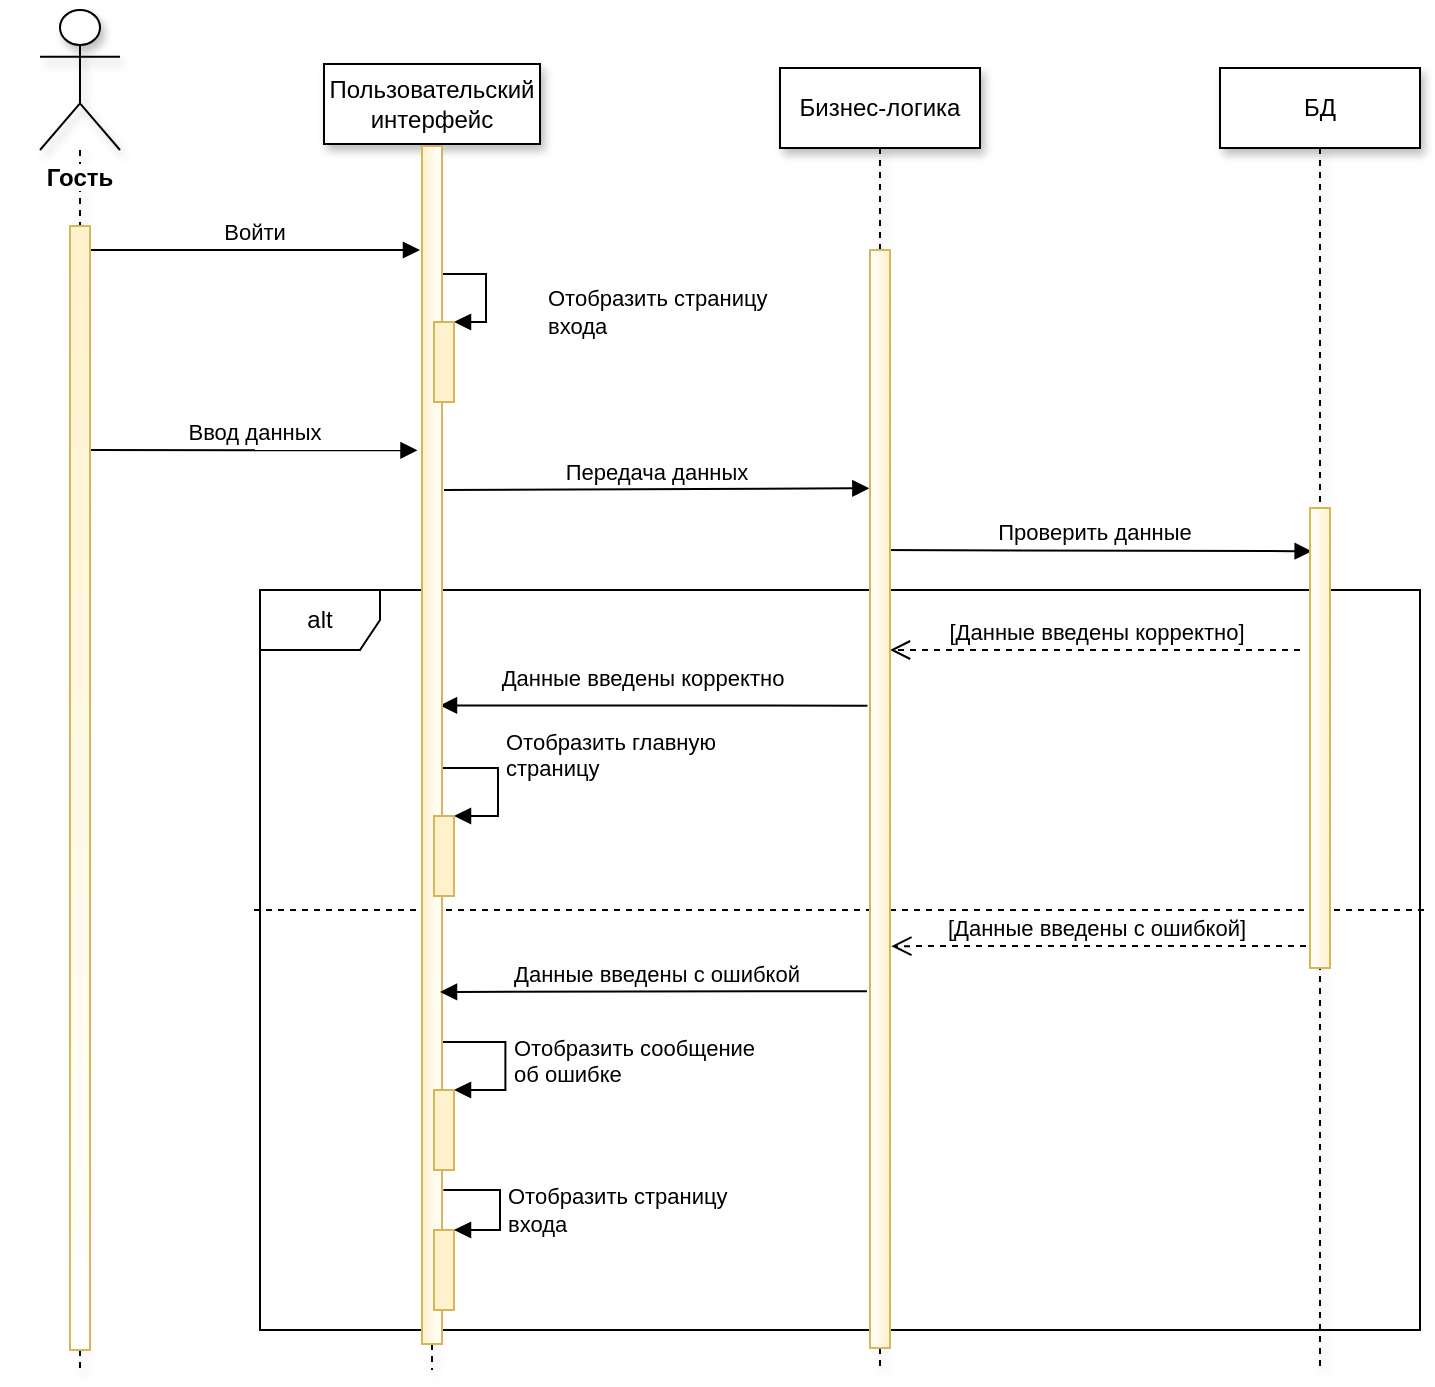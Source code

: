 <mxfile version="13.0.1" type="device" pages="5"><diagram id="_ZwWA5XagrTeWp6Ei79X" name="Вход"><mxGraphModel dx="1407" dy="576" grid="0" gridSize="10" guides="1" tooltips="1" connect="1" arrows="1" fold="1" page="1" pageScale="1" pageWidth="827" pageHeight="1169" math="0" shadow="0"><root><mxCell id="IuotfKcyZcpJ0frNKGDK-0"/><mxCell id="IuotfKcyZcpJ0frNKGDK-1" parent="IuotfKcyZcpJ0frNKGDK-0"/><mxCell id="d_MTp5jdNpc6v7dl_m8j-9" value="" style="endArrow=none;dashed=1;html=1;" parent="IuotfKcyZcpJ0frNKGDK-1" edge="1"><mxGeometry width="50" height="50" relative="1" as="geometry"><mxPoint x="157" y="470" as="sourcePoint"/><mxPoint x="744" y="470" as="targetPoint"/></mxGeometry></mxCell><mxCell id="d_MTp5jdNpc6v7dl_m8j-8" value="alt" style="shape=umlFrame;whiteSpace=wrap;html=1;shadow=0;strokeColor=#000000;gradientColor=#ffffff;" parent="IuotfKcyZcpJ0frNKGDK-1" vertex="1"><mxGeometry x="160" y="310" width="580" height="370" as="geometry"/></mxCell><mxCell id="d_MTp5jdNpc6v7dl_m8j-0" value="&lt;span style=&quot;text-align: center&quot;&gt;Отобразить сообщение&lt;br&gt;об ошибке&lt;br&gt;&lt;br&gt;&lt;/span&gt;" style="edgeStyle=orthogonalEdgeStyle;html=1;align=left;spacingLeft=2;endArrow=block;rounded=0;entryX=1;entryY=0;exitX=0.131;exitY=0.734;exitDx=0;exitDy=0;exitPerimeter=0;" parent="IuotfKcyZcpJ0frNKGDK-1" target="d_MTp5jdNpc6v7dl_m8j-1" edge="1"><mxGeometry x="0.242" relative="1" as="geometry"><mxPoint x="246.0" y="537.684" as="sourcePoint"/><Array as="points"><mxPoint x="245.69" y="536"/><mxPoint x="282.69" y="536"/><mxPoint x="282.69" y="560"/></Array><mxPoint as="offset"/></mxGeometry></mxCell><mxCell id="E5nFEyQQFKE8D62XT-o_-8" value="[Данные введены с ошибкой]" style="html=1;verticalAlign=bottom;endArrow=open;dashed=1;endSize=8;entryX=1.067;entryY=0.634;entryDx=0;entryDy=0;entryPerimeter=0;" parent="IuotfKcyZcpJ0frNKGDK-1" target="aBTDWVc4DqVUfesRGRDA-11" edge="1"><mxGeometry x="0.012" relative="1" as="geometry"><mxPoint x="683" y="488" as="sourcePoint"/><mxPoint x="480" y="490" as="targetPoint"/><mxPoint as="offset"/></mxGeometry></mxCell><mxCell id="aBTDWVc4DqVUfesRGRDA-0" value="Проверить данные" style="html=1;verticalAlign=bottom;endArrow=block;entryX=0.083;entryY=0.094;entryDx=0;entryDy=0;entryPerimeter=0;" parent="IuotfKcyZcpJ0frNKGDK-1" target="aBTDWVc4DqVUfesRGRDA-14" edge="1"><mxGeometry width="80" relative="1" as="geometry"><mxPoint x="469" y="290" as="sourcePoint"/><mxPoint x="690" y="264" as="targetPoint"/></mxGeometry></mxCell><mxCell id="aBTDWVc4DqVUfesRGRDA-1" value="Передача данных" style="html=1;verticalAlign=bottom;endArrow=block;entryX=-0.033;entryY=0.217;entryDx=0;entryDy=0;entryPerimeter=0;" parent="IuotfKcyZcpJ0frNKGDK-1" target="aBTDWVc4DqVUfesRGRDA-11" edge="1"><mxGeometry width="80" relative="1" as="geometry"><mxPoint x="252" y="260" as="sourcePoint"/><mxPoint x="463" y="263" as="targetPoint"/></mxGeometry></mxCell><mxCell id="aBTDWVc4DqVUfesRGRDA-2" value="Ввод данных" style="html=1;verticalAlign=bottom;endArrow=block;entryX=-0.226;entryY=0.254;entryDx=0;entryDy=0;entryPerimeter=0;" parent="IuotfKcyZcpJ0frNKGDK-1" target="aBTDWVc4DqVUfesRGRDA-18" edge="1"><mxGeometry width="80" relative="1" as="geometry"><mxPoint x="75" y="240" as="sourcePoint"/><mxPoint x="190" y="260" as="targetPoint"/></mxGeometry></mxCell><mxCell id="aBTDWVc4DqVUfesRGRDA-4" value="" style="html=1;verticalAlign=bottom;endArrow=block;exitX=-0.127;exitY=0.415;exitDx=0;exitDy=0;exitPerimeter=0;entryX=0.9;entryY=0.467;entryDx=0;entryDy=0;entryPerimeter=0;" parent="IuotfKcyZcpJ0frNKGDK-1" source="aBTDWVc4DqVUfesRGRDA-11" target="aBTDWVc4DqVUfesRGRDA-18" edge="1"><mxGeometry x="0.135" y="18" width="80" relative="1" as="geometry"><mxPoint x="470" y="367" as="sourcePoint"/><mxPoint x="256" y="465" as="targetPoint"/><Array as="points"/><mxPoint as="offset"/></mxGeometry></mxCell><mxCell id="d_MTp5jdNpc6v7dl_m8j-3" value="Данные введены корректно" style="edgeLabel;html=1;align=center;verticalAlign=middle;resizable=0;points=[];" parent="aBTDWVc4DqVUfesRGRDA-4" vertex="1" connectable="0"><mxGeometry x="0.15" y="-5" relative="1" as="geometry"><mxPoint x="10" y="-9" as="offset"/></mxGeometry></mxCell><mxCell id="aBTDWVc4DqVUfesRGRDA-5" value="[Данные введены корректно]" style="html=1;verticalAlign=bottom;endArrow=open;dashed=1;endSize=8;" parent="IuotfKcyZcpJ0frNKGDK-1" target="aBTDWVc4DqVUfesRGRDA-11" edge="1"><mxGeometry relative="1" as="geometry"><mxPoint x="680" y="340" as="sourcePoint"/><mxPoint x="479" y="278" as="targetPoint"/></mxGeometry></mxCell><mxCell id="aBTDWVc4DqVUfesRGRDA-6" value="Войти" style="html=1;verticalAlign=bottom;endArrow=block;" parent="IuotfKcyZcpJ0frNKGDK-1" edge="1"><mxGeometry width="80" relative="1" as="geometry"><mxPoint x="74" y="140" as="sourcePoint"/><mxPoint x="240" y="140" as="targetPoint"/></mxGeometry></mxCell><mxCell id="aBTDWVc4DqVUfesRGRDA-7" value="" style="shape=umlLifeline;participant=umlActor;perimeter=lifelinePerimeter;whiteSpace=wrap;html=1;container=1;collapsible=0;recursiveResize=0;verticalAlign=top;spacingTop=36;labelBackgroundColor=#ffffff;outlineConnect=0;size=70;gradientColor=#ffffff;gradientDirection=east;shadow=1;" parent="IuotfKcyZcpJ0frNKGDK-1" vertex="1"><mxGeometry x="50" y="20" width="40" height="680" as="geometry"/></mxCell><mxCell id="aBTDWVc4DqVUfesRGRDA-8" value="" style="html=1;points=[];perimeter=orthogonalPerimeter;labelBackgroundColor=#ffffff;fillColor=#fff2cc;strokeColor=#d6b656;gradientColor=#ffffff;" parent="aBTDWVc4DqVUfesRGRDA-7" vertex="1"><mxGeometry x="15" y="108" width="10" height="562" as="geometry"/></mxCell><mxCell id="aBTDWVc4DqVUfesRGRDA-9" value="Бизнес-логика" style="shape=umlLifeline;perimeter=lifelinePerimeter;whiteSpace=wrap;html=1;container=1;collapsible=0;recursiveResize=0;outlineConnect=0;shadow=1;" parent="IuotfKcyZcpJ0frNKGDK-1" vertex="1"><mxGeometry x="420" y="49" width="100" height="651" as="geometry"/></mxCell><mxCell id="aBTDWVc4DqVUfesRGRDA-11" value="" style="html=1;points=[];perimeter=orthogonalPerimeter;labelBackgroundColor=#ffffff;fillColor=#fff2cc;strokeColor=#d6b656;gradientColor=#ffffff;gradientDirection=west;" parent="aBTDWVc4DqVUfesRGRDA-9" vertex="1"><mxGeometry x="45" y="91" width="10" height="549" as="geometry"/></mxCell><mxCell id="aBTDWVc4DqVUfesRGRDA-13" value="БД" style="shape=umlLifeline;perimeter=lifelinePerimeter;whiteSpace=wrap;html=1;container=1;collapsible=0;recursiveResize=0;outlineConnect=0;shadow=1;" parent="IuotfKcyZcpJ0frNKGDK-1" vertex="1"><mxGeometry x="640" y="49" width="100" height="651" as="geometry"/></mxCell><mxCell id="aBTDWVc4DqVUfesRGRDA-14" value="" style="html=1;points=[];perimeter=orthogonalPerimeter;labelBackgroundColor=#ffffff;fillColor=#fff2cc;strokeColor=#d6b656;gradientColor=#ffffff;gradientDirection=west;" parent="aBTDWVc4DqVUfesRGRDA-13" vertex="1"><mxGeometry x="45" y="220" width="10" height="230" as="geometry"/></mxCell><mxCell id="aBTDWVc4DqVUfesRGRDA-15" value="Гость" style="text;align=center;fontStyle=1;verticalAlign=middle;spacingLeft=3;spacingRight=3;strokeColor=none;rotatable=0;points=[[0,0.5],[1,0.5]];portConstraint=eastwest;labelBackgroundColor=#ffffff;" parent="IuotfKcyZcpJ0frNKGDK-1" vertex="1"><mxGeometry x="30" y="90" width="80" height="26" as="geometry"/></mxCell><mxCell id="aBTDWVc4DqVUfesRGRDA-16" value="Пользовательский интерфейс" style="shape=umlLifeline;perimeter=lifelinePerimeter;whiteSpace=wrap;html=1;container=1;collapsible=0;recursiveResize=0;outlineConnect=0;strokeColor=#000000;shadow=1;" parent="IuotfKcyZcpJ0frNKGDK-1" vertex="1"><mxGeometry x="192" y="47" width="108" height="653" as="geometry"/></mxCell><mxCell id="E5nFEyQQFKE8D62XT-o_-9" value="&lt;span style=&quot;text-align: center&quot;&gt;Отобразить главную&lt;br&gt;страницу&lt;br&gt;&lt;br&gt;&lt;/span&gt;" style="edgeStyle=orthogonalEdgeStyle;html=1;align=left;spacingLeft=2;endArrow=block;rounded=0;entryX=1;entryY=0;exitX=0.131;exitY=0.734;exitDx=0;exitDy=0;exitPerimeter=0;" parent="aBTDWVc4DqVUfesRGRDA-16" source="aBTDWVc4DqVUfesRGRDA-18" target="E5nFEyQQFKE8D62XT-o_-10" edge="1"><mxGeometry x="0.564" relative="1" as="geometry"><mxPoint x="62" y="352" as="sourcePoint"/><Array as="points"><mxPoint x="50" y="352"/><mxPoint x="87" y="352"/><mxPoint x="87" y="376"/></Array><mxPoint as="offset"/></mxGeometry></mxCell><mxCell id="E5nFEyQQFKE8D62XT-o_-7" value="&lt;span style=&quot;text-align: center&quot;&gt;Отобразить страницу&lt;br&gt;входа&lt;/span&gt;" style="edgeStyle=orthogonalEdgeStyle;html=1;align=left;spacingLeft=2;endArrow=block;rounded=0;entryX=1;entryY=0;" parent="aBTDWVc4DqVUfesRGRDA-16" target="E5nFEyQQFKE8D62XT-o_-6" edge="1"><mxGeometry x="0.385" y="21" relative="1" as="geometry"><mxPoint x="56" y="105" as="sourcePoint"/><Array as="points"><mxPoint x="81" y="105"/></Array><mxPoint x="6" y="-1" as="offset"/></mxGeometry></mxCell><mxCell id="aBTDWVc4DqVUfesRGRDA-18" value="" style="html=1;points=[];perimeter=orthogonalPerimeter;labelBackgroundColor=#ffffff;fillColor=#fff2cc;strokeColor=#d6b656;gradientColor=#ffffff;gradientDirection=east;" parent="aBTDWVc4DqVUfesRGRDA-16" vertex="1"><mxGeometry x="49" y="41" width="10" height="599" as="geometry"/></mxCell><mxCell id="E5nFEyQQFKE8D62XT-o_-6" value="" style="html=1;points=[];perimeter=orthogonalPerimeter;shadow=0;strokeColor=#d6b656;fillColor=#fff2cc;" parent="aBTDWVc4DqVUfesRGRDA-16" vertex="1"><mxGeometry x="55" y="129" width="10" height="40" as="geometry"/></mxCell><mxCell id="E5nFEyQQFKE8D62XT-o_-10" value="" style="html=1;points=[];perimeter=orthogonalPerimeter;shadow=0;strokeColor=#d6b656;fillColor=#fff2cc;" parent="aBTDWVc4DqVUfesRGRDA-16" vertex="1"><mxGeometry x="55" y="376" width="10" height="40" as="geometry"/></mxCell><mxCell id="d_MTp5jdNpc6v7dl_m8j-1" value="" style="html=1;points=[];perimeter=orthogonalPerimeter;shadow=0;strokeColor=#d6b656;fillColor=#fff2cc;" parent="aBTDWVc4DqVUfesRGRDA-16" vertex="1"><mxGeometry x="55" y="513" width="10" height="40" as="geometry"/></mxCell><mxCell id="d_MTp5jdNpc6v7dl_m8j-5" value="" style="html=1;points=[];perimeter=orthogonalPerimeter;shadow=0;strokeColor=#d6b656;fillColor=#fff2cc;" parent="aBTDWVc4DqVUfesRGRDA-16" vertex="1"><mxGeometry x="55" y="583" width="10" height="40" as="geometry"/></mxCell><mxCell id="E5nFEyQQFKE8D62XT-o_-11" value="Данные введены с ошибкой" style="html=1;verticalAlign=bottom;endArrow=block;exitX=-0.152;exitY=0.675;exitDx=0;exitDy=0;exitPerimeter=0;" parent="IuotfKcyZcpJ0frNKGDK-1" source="aBTDWVc4DqVUfesRGRDA-11" edge="1"><mxGeometry x="-0.015" width="80" relative="1" as="geometry"><mxPoint x="470.66" y="494.4" as="sourcePoint"/><mxPoint x="250" y="511" as="targetPoint"/><Array as="points"/><mxPoint as="offset"/></mxGeometry></mxCell><mxCell id="d_MTp5jdNpc6v7dl_m8j-4" value="&lt;span style=&quot;text-align: center&quot;&gt;Отобразить страницу&lt;br&gt;входа&lt;/span&gt;" style="edgeStyle=orthogonalEdgeStyle;html=1;align=left;spacingLeft=2;endArrow=block;rounded=0;entryX=1;entryY=0;" parent="IuotfKcyZcpJ0frNKGDK-1" target="d_MTp5jdNpc6v7dl_m8j-5" edge="1"><mxGeometry x="0.074" relative="1" as="geometry"><mxPoint x="251.69" y="610" as="sourcePoint"/><Array as="points"><mxPoint x="280" y="610"/><mxPoint x="280" y="630"/></Array><mxPoint as="offset"/></mxGeometry></mxCell></root></mxGraphModel></diagram><diagram id="MAZy3J0Z1xTaHJUCyise" name="Регистрация"><mxGraphModel dx="1407" dy="576" grid="0" gridSize="10" guides="1" tooltips="1" connect="1" arrows="1" fold="1" page="1" pageScale="1" pageWidth="827" pageHeight="1169" math="0" shadow="0"><root><mxCell id="Gd4hRaZiyB1tpibsaQwB-0"/><mxCell id="Gd4hRaZiyB1tpibsaQwB-1" parent="Gd4hRaZiyB1tpibsaQwB-0"/><mxCell id="v5qLvhNEeG4AbQcaoUek-40" value="alt" style="shape=umlFrame;whiteSpace=wrap;html=1;shadow=0;strokeColor=#000000;gradientColor=#ffffff;" parent="Gd4hRaZiyB1tpibsaQwB-1" vertex="1"><mxGeometry x="150" y="310" width="590" height="440" as="geometry"/></mxCell><mxCell id="v5qLvhNEeG4AbQcaoUek-0" value="" style="endArrow=none;dashed=1;html=1;" parent="Gd4hRaZiyB1tpibsaQwB-1" edge="1"><mxGeometry width="50" height="50" relative="1" as="geometry"><mxPoint x="153" y="540" as="sourcePoint"/><mxPoint x="740" y="540" as="targetPoint"/></mxGeometry></mxCell><mxCell id="v5qLvhNEeG4AbQcaoUek-4" value="Записать данные" style="html=1;verticalAlign=bottom;endArrow=block;entryX=-0.14;entryY=0.066;entryDx=0;entryDy=0;entryPerimeter=0;" parent="Gd4hRaZiyB1tpibsaQwB-1" target="v5qLvhNEeG4AbQcaoUek-16" edge="1"><mxGeometry width="80" relative="1" as="geometry"><mxPoint x="469" y="290" as="sourcePoint"/><mxPoint x="690" y="264" as="targetPoint"/></mxGeometry></mxCell><mxCell id="v5qLvhNEeG4AbQcaoUek-5" value="Передача данных" style="html=1;verticalAlign=bottom;endArrow=block;entryX=-0.333;entryY=0.193;entryDx=0;entryDy=0;entryPerimeter=0;" parent="Gd4hRaZiyB1tpibsaQwB-1" target="v5qLvhNEeG4AbQcaoUek-14" edge="1"><mxGeometry width="80" relative="1" as="geometry"><mxPoint x="252" y="260" as="sourcePoint"/><mxPoint x="460" y="260" as="targetPoint"/></mxGeometry></mxCell><mxCell id="v5qLvhNEeG4AbQcaoUek-6" value="Ввод данных" style="html=1;verticalAlign=bottom;endArrow=block;entryX=-0.267;entryY=0.228;entryDx=0;entryDy=0;entryPerimeter=0;" parent="Gd4hRaZiyB1tpibsaQwB-1" target="v5qLvhNEeG4AbQcaoUek-21" edge="1"><mxGeometry width="80" relative="1" as="geometry"><mxPoint x="75" y="240" as="sourcePoint"/><mxPoint x="190" y="260" as="targetPoint"/></mxGeometry></mxCell><mxCell id="v5qLvhNEeG4AbQcaoUek-7" value="" style="html=1;verticalAlign=bottom;endArrow=block;" parent="Gd4hRaZiyB1tpibsaQwB-1" target="v5qLvhNEeG4AbQcaoUek-21" edge="1"><mxGeometry x="0.135" y="18" width="80" relative="1" as="geometry"><mxPoint x="464" y="360" as="sourcePoint"/><mxPoint x="256" y="465" as="targetPoint"/><Array as="points"/><mxPoint as="offset"/></mxGeometry></mxCell><mxCell id="v5qLvhNEeG4AbQcaoUek-8" value="Данные введены корректно" style="edgeLabel;html=1;align=center;verticalAlign=middle;resizable=0;points=[];" parent="v5qLvhNEeG4AbQcaoUek-7" vertex="1" connectable="0"><mxGeometry x="0.15" y="-5" relative="1" as="geometry"><mxPoint x="10" y="-5.07" as="offset"/></mxGeometry></mxCell><mxCell id="v5qLvhNEeG4AbQcaoUek-9" value="[Данные введены корректно]" style="html=1;verticalAlign=bottom;endArrow=open;dashed=1;endSize=8;" parent="Gd4hRaZiyB1tpibsaQwB-1" target="v5qLvhNEeG4AbQcaoUek-14" edge="1"><mxGeometry relative="1" as="geometry"><mxPoint x="680" y="340" as="sourcePoint"/><mxPoint x="479" y="278" as="targetPoint"/></mxGeometry></mxCell><mxCell id="v5qLvhNEeG4AbQcaoUek-10" value="Зарегистрироваться" style="html=1;verticalAlign=bottom;endArrow=block;" parent="Gd4hRaZiyB1tpibsaQwB-1" edge="1"><mxGeometry width="80" relative="1" as="geometry"><mxPoint x="74" y="140" as="sourcePoint"/><mxPoint x="240" y="140" as="targetPoint"/></mxGeometry></mxCell><mxCell id="v5qLvhNEeG4AbQcaoUek-11" value="" style="shape=umlLifeline;participant=umlActor;perimeter=lifelinePerimeter;whiteSpace=wrap;html=1;container=1;collapsible=0;recursiveResize=0;verticalAlign=top;spacingTop=36;labelBackgroundColor=#ffffff;outlineConnect=0;size=70;gradientColor=#ffffff;gradientDirection=east;shadow=1;" parent="Gd4hRaZiyB1tpibsaQwB-1" vertex="1"><mxGeometry x="50" y="20" width="40" height="760" as="geometry"/></mxCell><mxCell id="v5qLvhNEeG4AbQcaoUek-12" value="" style="html=1;points=[];perimeter=orthogonalPerimeter;labelBackgroundColor=#ffffff;fillColor=#fff2cc;strokeColor=#d6b656;gradientColor=#ffffff;gradientDirection=east;" parent="v5qLvhNEeG4AbQcaoUek-11" vertex="1"><mxGeometry x="15" y="108" width="10" height="632" as="geometry"/></mxCell><mxCell id="v5qLvhNEeG4AbQcaoUek-13" value="Бизнес-логика" style="shape=umlLifeline;perimeter=lifelinePerimeter;whiteSpace=wrap;html=1;container=1;collapsible=0;recursiveResize=0;outlineConnect=0;shadow=1;" parent="Gd4hRaZiyB1tpibsaQwB-1" vertex="1"><mxGeometry x="420" y="49" width="100" height="731" as="geometry"/></mxCell><mxCell id="v5qLvhNEeG4AbQcaoUek-14" value="" style="html=1;points=[];perimeter=orthogonalPerimeter;labelBackgroundColor=#ffffff;fillColor=#fff2cc;strokeColor=#d6b656;gradientColor=#ffffff;gradientDirection=west;" parent="v5qLvhNEeG4AbQcaoUek-13" vertex="1"><mxGeometry x="45" y="91" width="10" height="619" as="geometry"/></mxCell><mxCell id="v5qLvhNEeG4AbQcaoUek-15" value="БД" style="shape=umlLifeline;perimeter=lifelinePerimeter;whiteSpace=wrap;html=1;container=1;collapsible=0;recursiveResize=0;outlineConnect=0;shadow=1;" parent="Gd4hRaZiyB1tpibsaQwB-1" vertex="1"><mxGeometry x="640" y="49" width="100" height="733" as="geometry"/></mxCell><mxCell id="v5qLvhNEeG4AbQcaoUek-16" value="" style="html=1;points=[];perimeter=orthogonalPerimeter;labelBackgroundColor=#ffffff;fillColor=#fff2cc;strokeColor=#d6b656;gradientColor=#ffffff;gradientDirection=west;" parent="v5qLvhNEeG4AbQcaoUek-15" vertex="1"><mxGeometry x="45" y="220" width="10" height="310" as="geometry"/></mxCell><mxCell id="v5qLvhNEeG4AbQcaoUek-17" value="Гость" style="text;align=center;fontStyle=1;verticalAlign=middle;spacingLeft=3;spacingRight=3;strokeColor=none;rotatable=0;points=[[0,0.5],[1,0.5]];portConstraint=eastwest;labelBackgroundColor=#ffffff;" parent="Gd4hRaZiyB1tpibsaQwB-1" vertex="1"><mxGeometry x="30" y="90" width="80" height="26" as="geometry"/></mxCell><mxCell id="v5qLvhNEeG4AbQcaoUek-18" value="Пользовательский интерфейс" style="shape=umlLifeline;perimeter=lifelinePerimeter;whiteSpace=wrap;html=1;container=1;collapsible=0;recursiveResize=0;outlineConnect=0;strokeColor=#000000;shadow=1;" parent="Gd4hRaZiyB1tpibsaQwB-1" vertex="1"><mxGeometry x="192" y="47" width="108" height="733" as="geometry"/></mxCell><mxCell id="v5qLvhNEeG4AbQcaoUek-28" value="&lt;span style=&quot;text-align: center&quot;&gt;Отобразить сообщение&lt;br&gt;об ошибке&lt;br&gt;&lt;br&gt;&lt;/span&gt;" style="edgeStyle=orthogonalEdgeStyle;html=1;align=left;spacingLeft=2;endArrow=block;rounded=0;entryX=1;entryY=0;exitX=0.131;exitY=0.734;exitDx=0;exitDy=0;exitPerimeter=0;" parent="v5qLvhNEeG4AbQcaoUek-18" target="v5qLvhNEeG4AbQcaoUek-30" edge="1"><mxGeometry x="0.242" relative="1" as="geometry"><mxPoint x="53.77" y="562.684" as="sourcePoint"/><Array as="points"><mxPoint x="53.46" y="561"/><mxPoint x="90.46" y="561"/><mxPoint x="90.46" y="585"/></Array><mxPoint as="offset"/></mxGeometry></mxCell><mxCell id="v5qLvhNEeG4AbQcaoUek-38" value="Добавить #new к &lt;br&gt;адресу страницы" style="edgeStyle=orthogonalEdgeStyle;html=1;align=left;spacingLeft=2;endArrow=block;rounded=0;entryX=1;entryY=0;shadow=0;exitX=0.907;exitY=0.65;exitDx=0;exitDy=0;exitPerimeter=0;" parent="v5qLvhNEeG4AbQcaoUek-18" target="v5qLvhNEeG4AbQcaoUek-37" edge="1"><mxGeometry x="-0.118" y="71" relative="1" as="geometry"><mxPoint x="52.07" y="413.82" as="sourcePoint"/><Array as="points"><mxPoint x="84" y="413.97"/><mxPoint x="84" y="433.97"/></Array><mxPoint x="-71" y="-71" as="offset"/></mxGeometry></mxCell><mxCell id="v5qLvhNEeG4AbQcaoUek-19" value="&lt;span style=&quot;text-align: center&quot;&gt;Отобразить главную&lt;br&gt;страницу&lt;br&gt;&lt;br&gt;&lt;/span&gt;" style="edgeStyle=orthogonalEdgeStyle;html=1;align=left;spacingLeft=2;endArrow=block;rounded=0;entryX=1;entryY=0;exitX=0.131;exitY=0.734;exitDx=0;exitDy=0;exitPerimeter=0;" parent="v5qLvhNEeG4AbQcaoUek-18" target="v5qLvhNEeG4AbQcaoUek-23" edge="1"><mxGeometry x="0.549" y="-100" relative="1" as="geometry"><mxPoint x="49.01" y="454.296" as="sourcePoint"/><Array as="points"><mxPoint x="49" y="333"/><mxPoint x="86" y="333"/><mxPoint x="86" y="357"/></Array><mxPoint x="100" y="100" as="offset"/></mxGeometry></mxCell><mxCell id="v5qLvhNEeG4AbQcaoUek-20" value="&lt;span style=&quot;text-align: center&quot;&gt;Отобразить страницу&lt;br&gt;регистрации&lt;br&gt;&lt;/span&gt;" style="edgeStyle=orthogonalEdgeStyle;html=1;align=left;spacingLeft=2;endArrow=block;rounded=0;entryX=1;entryY=0;" parent="v5qLvhNEeG4AbQcaoUek-18" target="v5qLvhNEeG4AbQcaoUek-22" edge="1"><mxGeometry x="0.385" y="21" relative="1" as="geometry"><mxPoint x="56" y="105" as="sourcePoint"/><Array as="points"><mxPoint x="81" y="105"/></Array><mxPoint x="6" y="-1" as="offset"/></mxGeometry></mxCell><mxCell id="v5qLvhNEeG4AbQcaoUek-21" value="" style="html=1;points=[];perimeter=orthogonalPerimeter;labelBackgroundColor=#ffffff;fillColor=#fff2cc;strokeColor=#d6b656;gradientColor=#ffffff;gradientDirection=east;" parent="v5qLvhNEeG4AbQcaoUek-18" vertex="1"><mxGeometry x="49" y="41" width="10" height="669" as="geometry"/></mxCell><mxCell id="v5qLvhNEeG4AbQcaoUek-22" value="" style="html=1;points=[];perimeter=orthogonalPerimeter;shadow=0;strokeColor=#d6b656;fillColor=#fff2cc;" parent="v5qLvhNEeG4AbQcaoUek-18" vertex="1"><mxGeometry x="55" y="129" width="10" height="40" as="geometry"/></mxCell><mxCell id="v5qLvhNEeG4AbQcaoUek-23" value="" style="html=1;points=[];perimeter=orthogonalPerimeter;shadow=0;strokeColor=#d6b656;fillColor=#fff2cc;" parent="v5qLvhNEeG4AbQcaoUek-18" vertex="1"><mxGeometry x="53.7" y="356.97" width="10" height="40" as="geometry"/></mxCell><mxCell id="v5qLvhNEeG4AbQcaoUek-37" value="" style="html=1;points=[];perimeter=orthogonalPerimeter;shadow=0;strokeColor=#d6b656;fillColor=#fff2cc;" parent="v5qLvhNEeG4AbQcaoUek-18" vertex="1"><mxGeometry x="53.7" y="433.97" width="10" height="40" as="geometry"/></mxCell><mxCell id="v5qLvhNEeG4AbQcaoUek-29" value="[Данные введены с ошибкой]" style="html=1;verticalAlign=bottom;endArrow=open;dashed=1;endSize=8;entryX=1.067;entryY=0.634;entryDx=0;entryDy=0;entryPerimeter=0;" parent="v5qLvhNEeG4AbQcaoUek-18" edge="1"><mxGeometry x="0.012" relative="1" as="geometry"><mxPoint x="490.77" y="513" as="sourcePoint"/><mxPoint x="283.44" y="513.066" as="targetPoint"/><mxPoint as="offset"/></mxGeometry></mxCell><mxCell id="v5qLvhNEeG4AbQcaoUek-30" value="" style="html=1;points=[];perimeter=orthogonalPerimeter;shadow=0;strokeColor=#d6b656;fillColor=#fff2cc;" parent="v5qLvhNEeG4AbQcaoUek-18" vertex="1"><mxGeometry x="54.77" y="585" width="10" height="40" as="geometry"/></mxCell><mxCell id="v5qLvhNEeG4AbQcaoUek-31" value="" style="html=1;points=[];perimeter=orthogonalPerimeter;shadow=0;strokeColor=#d6b656;fillColor=#fff2cc;" parent="v5qLvhNEeG4AbQcaoUek-18" vertex="1"><mxGeometry x="54.77" y="655" width="10" height="40" as="geometry"/></mxCell><mxCell id="v5qLvhNEeG4AbQcaoUek-32" value="Данные введены с ошибкой" style="html=1;verticalAlign=bottom;endArrow=block;exitX=-0.152;exitY=0.675;exitDx=0;exitDy=0;exitPerimeter=0;" parent="v5qLvhNEeG4AbQcaoUek-18" edge="1"><mxGeometry x="-0.015" width="80" relative="1" as="geometry"><mxPoint x="271.25" y="535.575" as="sourcePoint"/><mxPoint x="57.77" y="536" as="targetPoint"/><Array as="points"/><mxPoint as="offset"/></mxGeometry></mxCell><mxCell id="v5qLvhNEeG4AbQcaoUek-33" value="&lt;span style=&quot;text-align: center&quot;&gt;Отобразить страницу&lt;br&gt;регистрации&lt;br&gt;&lt;/span&gt;" style="edgeStyle=orthogonalEdgeStyle;html=1;align=left;spacingLeft=2;endArrow=block;rounded=0;entryX=1;entryY=0;" parent="v5qLvhNEeG4AbQcaoUek-18" target="v5qLvhNEeG4AbQcaoUek-31" edge="1"><mxGeometry x="0.074" relative="1" as="geometry"><mxPoint x="59.46" y="635" as="sourcePoint"/><Array as="points"><mxPoint x="87.77" y="635"/><mxPoint x="87.77" y="655"/></Array><mxPoint as="offset"/></mxGeometry></mxCell></root></mxGraphModel></diagram><diagram id="T7wcSEko0YW2Cy8Y3WoB" name="Поиск по параметрам"><mxGraphModel dx="1407" dy="576" grid="0" gridSize="10" guides="1" tooltips="1" connect="1" arrows="1" fold="1" page="1" pageScale="1" pageWidth="827" pageHeight="1169" math="0" shadow="0"><root><mxCell id="QdZQpXLsyXM6Z5T9v-kR-0"/><mxCell id="QdZQpXLsyXM6Z5T9v-kR-1" parent="QdZQpXLsyXM6Z5T9v-kR-0"/><mxCell id="qCjgMexRlGnYG15Exlm0-0" value="Отобрать по указанным параметрам" style="html=1;verticalAlign=bottom;endArrow=block;" parent="QdZQpXLsyXM6Z5T9v-kR-1" edge="1"><mxGeometry width="80" relative="1" as="geometry"><mxPoint x="470" y="270" as="sourcePoint"/><mxPoint x="685" y="270" as="targetPoint"/></mxGeometry></mxCell><mxCell id="qCjgMexRlGnYG15Exlm0-1" value="Передача данных" style="html=1;verticalAlign=bottom;endArrow=block;entryX=-0.06;entryY=0.386;entryDx=0;entryDy=0;entryPerimeter=0;exitX=0.9;exitY=0.479;exitDx=0;exitDy=0;exitPerimeter=0;" parent="QdZQpXLsyXM6Z5T9v-kR-1" source="qCjgMexRlGnYG15Exlm0-15" target="qCjgMexRlGnYG15Exlm0-10" edge="1"><mxGeometry width="80" relative="1" as="geometry"><mxPoint x="250" y="241" as="sourcePoint"/><mxPoint x="457.97" y="214.199" as="targetPoint"/></mxGeometry></mxCell><mxCell id="qCjgMexRlGnYG15Exlm0-2" value="Ввод данных" style="html=1;verticalAlign=bottom;endArrow=block;exitX=0.9;exitY=0.359;exitDx=0;exitDy=0;exitPerimeter=0;" parent="QdZQpXLsyXM6Z5T9v-kR-1" source="qCjgMexRlGnYG15Exlm0-8" edge="1"><mxGeometry width="80" relative="1" as="geometry"><mxPoint x="74" y="225" as="sourcePoint"/><mxPoint x="243" y="228" as="targetPoint"/></mxGeometry></mxCell><mxCell id="qCjgMexRlGnYG15Exlm0-4" value="&lt;font style=&quot;font-size: 12px&quot;&gt;Результат поиска&lt;/font&gt;" style="html=1;verticalAlign=bottom;endArrow=block;exitX=0.18;exitY=0.665;exitDx=0;exitDy=0;exitPerimeter=0;" parent="QdZQpXLsyXM6Z5T9v-kR-1" source="qCjgMexRlGnYG15Exlm0-10" target="qCjgMexRlGnYG15Exlm0-15" edge="1"><mxGeometry x="-0.017" width="80" relative="1" as="geometry"><mxPoint x="462" y="380" as="sourcePoint"/><mxPoint x="256" y="465" as="targetPoint"/><Array as="points"/><mxPoint as="offset"/></mxGeometry></mxCell><mxCell id="qCjgMexRlGnYG15Exlm0-5" value="Результат поиска" style="html=1;verticalAlign=bottom;endArrow=open;dashed=1;endSize=8;" parent="QdZQpXLsyXM6Z5T9v-kR-1" edge="1"><mxGeometry relative="1" as="geometry"><mxPoint x="683" y="300" as="sourcePoint"/><mxPoint x="475" y="299" as="targetPoint"/></mxGeometry></mxCell><mxCell id="qCjgMexRlGnYG15Exlm0-6" value="Осуществить поиск" style="html=1;verticalAlign=bottom;endArrow=block;exitX=0.938;exitY=0.058;exitDx=0;exitDy=0;exitPerimeter=0;entryX=-0.06;entryY=0.147;entryDx=0;entryDy=0;entryPerimeter=0;" parent="QdZQpXLsyXM6Z5T9v-kR-1" source="qCjgMexRlGnYG15Exlm0-8" target="qCjgMexRlGnYG15Exlm0-15" edge="1"><mxGeometry width="80" relative="1" as="geometry"><mxPoint x="80" y="160" as="sourcePoint"/><mxPoint x="190" y="160" as="targetPoint"/></mxGeometry></mxCell><mxCell id="qCjgMexRlGnYG15Exlm0-7" value="" style="shape=umlLifeline;participant=umlActor;perimeter=lifelinePerimeter;whiteSpace=wrap;html=1;container=1;collapsible=0;recursiveResize=0;verticalAlign=top;spacingTop=36;labelBackgroundColor=#ffffff;outlineConnect=0;size=70;shadow=1;" parent="QdZQpXLsyXM6Z5T9v-kR-1" vertex="1"><mxGeometry x="50" y="20" width="40" height="410" as="geometry"/></mxCell><mxCell id="qCjgMexRlGnYG15Exlm0-8" value="" style="html=1;points=[];perimeter=orthogonalPerimeter;labelBackgroundColor=#ffffff;fillColor=#fff2cc;strokeColor=#d6b656;gradientColor=#ffffff;gradientDirection=east;" parent="qCjgMexRlGnYG15Exlm0-7" vertex="1"><mxGeometry x="15" y="100" width="10" height="300" as="geometry"/></mxCell><mxCell id="qCjgMexRlGnYG15Exlm0-9" value="Бизнес-логика" style="shape=umlLifeline;perimeter=lifelinePerimeter;whiteSpace=wrap;html=1;container=1;collapsible=0;recursiveResize=0;outlineConnect=0;shadow=1;" parent="QdZQpXLsyXM6Z5T9v-kR-1" vertex="1"><mxGeometry x="420" y="49" width="100" height="385" as="geometry"/></mxCell><mxCell id="qCjgMexRlGnYG15Exlm0-10" value="" style="html=1;points=[];perimeter=orthogonalPerimeter;labelBackgroundColor=#ffffff;fillColor=#fff2cc;strokeColor=#d6b656;gradientColor=#ffffff;gradientDirection=west;" parent="qCjgMexRlGnYG15Exlm0-9" vertex="1"><mxGeometry x="45" y="91" width="10" height="279" as="geometry"/></mxCell><mxCell id="qCjgMexRlGnYG15Exlm0-11" value="БД" style="shape=umlLifeline;perimeter=lifelinePerimeter;whiteSpace=wrap;html=1;container=1;collapsible=0;recursiveResize=0;outlineConnect=0;shadow=1;" parent="QdZQpXLsyXM6Z5T9v-kR-1" vertex="1"><mxGeometry x="640" y="49" width="100" height="381" as="geometry"/></mxCell><mxCell id="qCjgMexRlGnYG15Exlm0-12" value="" style="html=1;points=[];perimeter=orthogonalPerimeter;labelBackgroundColor=#ffffff;fillColor=#fff2cc;strokeColor=#d6b656;gradientColor=#ffffff;gradientDirection=west;" parent="qCjgMexRlGnYG15Exlm0-11" vertex="1"><mxGeometry x="45" y="210" width="10" height="50" as="geometry"/></mxCell><mxCell id="qCjgMexRlGnYG15Exlm0-13" value="Пользователь" style="text;align=center;fontStyle=1;verticalAlign=middle;spacingLeft=3;spacingRight=3;strokeColor=none;rotatable=0;points=[[0,0.5],[1,0.5]];portConstraint=eastwest;labelBackgroundColor=#ffffff;" parent="QdZQpXLsyXM6Z5T9v-kR-1" vertex="1"><mxGeometry x="30" y="90" width="80" height="26" as="geometry"/></mxCell><mxCell id="qCjgMexRlGnYG15Exlm0-14" value="Пользовательский интерфейс" style="shape=umlLifeline;perimeter=lifelinePerimeter;whiteSpace=wrap;html=1;container=1;collapsible=0;recursiveResize=0;outlineConnect=0;strokeColor=#000000;shadow=1;" parent="QdZQpXLsyXM6Z5T9v-kR-1" vertex="1"><mxGeometry x="200" y="49" width="105" height="388" as="geometry"/></mxCell><mxCell id="qCjgMexRlGnYG15Exlm0-15" value="" style="html=1;points=[];perimeter=orthogonalPerimeter;labelBackgroundColor=#ffffff;fillColor=#fff2cc;strokeColor=#d6b656;gradientColor=#ffffff;gradientDirection=north;" parent="qCjgMexRlGnYG15Exlm0-14" vertex="1"><mxGeometry x="45" y="40" width="10" height="330" as="geometry"/></mxCell><mxCell id="po8p0fAdjsDs_6XAFw0M-0" value="" style="html=1;points=[];perimeter=orthogonalPerimeter;shadow=0;strokeColor=#d6b656;fillColor=#fff2cc;" parent="qCjgMexRlGnYG15Exlm0-14" vertex="1"><mxGeometry x="50.5" y="321" width="10" height="40" as="geometry"/></mxCell><mxCell id="po8p0fAdjsDs_6XAFw0M-1" value="&lt;font style=&quot;font-size: 12px&quot;&gt;Отобразить результат&lt;br&gt;поиска&lt;br&gt;&lt;/font&gt;" style="edgeStyle=orthogonalEdgeStyle;html=1;align=left;spacingLeft=2;endArrow=block;rounded=0;entryX=1;entryY=0;" parent="qCjgMexRlGnYG15Exlm0-14" source="qCjgMexRlGnYG15Exlm0-15" target="po8p0fAdjsDs_6XAFw0M-0" edge="1"><mxGeometry x="0.143" relative="1" as="geometry"><mxPoint x="57" y="296" as="sourcePoint"/><Array as="points"><mxPoint x="82" y="296"/><mxPoint x="82" y="321"/></Array><mxPoint as="offset"/></mxGeometry></mxCell><mxCell id="po8p0fAdjsDs_6XAFw0M-2" value="" style="html=1;points=[];perimeter=orthogonalPerimeter;shadow=0;strokeColor=#d6b656;fillColor=#fff2cc;" parent="qCjgMexRlGnYG15Exlm0-14" vertex="1"><mxGeometry x="50.5" y="125" width="10" height="40" as="geometry"/></mxCell><mxCell id="po8p0fAdjsDs_6XAFw0M-3" value="&lt;span style=&quot;text-align: center&quot;&gt;Отобразить форму&lt;br&gt;выбора параметров&lt;/span&gt;" style="edgeStyle=orthogonalEdgeStyle;html=1;align=left;spacingLeft=2;endArrow=block;rounded=0;entryX=1;entryY=0;" parent="qCjgMexRlGnYG15Exlm0-14" target="po8p0fAdjsDs_6XAFw0M-2" edge="1"><mxGeometry x="-0.232" y="-6" relative="1" as="geometry"><mxPoint x="55.5" y="105" as="sourcePoint"/><Array as="points"><mxPoint x="80.5" y="105"/></Array><mxPoint x="6" y="6" as="offset"/></mxGeometry></mxCell></root></mxGraphModel></diagram><diagram id="6XlbS3V6iEgkVpwgNxvO" name="Удаление"><mxGraphModel dx="1407" dy="576" grid="0" gridSize="10" guides="1" tooltips="1" connect="1" arrows="1" fold="1" page="1" pageScale="1" pageWidth="827" pageHeight="1169" math="0" shadow="0"><root><mxCell id="GuLrd1UVSg15KQNvRbCC-0"/><mxCell id="GuLrd1UVSg15KQNvRbCC-1" parent="GuLrd1UVSg15KQNvRbCC-0"/><mxCell id="1ulVQAMKSEDeeVsq0SmR-0" value="alt" style="shape=umlFrame;whiteSpace=wrap;html=1;shadow=0;strokeColor=#000000;gradientColor=#ffffff;" parent="GuLrd1UVSg15KQNvRbCC-1" vertex="1"><mxGeometry x="150" y="310" width="590" height="440" as="geometry"/></mxCell><mxCell id="gS6GB-haJ1FDtappdFjL-0" value="Предложение удалено" style="html=1;verticalAlign=bottom;endArrow=open;dashed=1;endSize=8;shadow=0;entryX=0.94;entryY=0.342;entryDx=0;entryDy=0;entryPerimeter=0;" parent="GuLrd1UVSg15KQNvRbCC-1" source="GuLrd1UVSg15KQNvRbCC-15" target="GuLrd1UVSg15KQNvRbCC-14" edge="1"><mxGeometry relative="1" as="geometry"><mxPoint x="600" y="420" as="sourcePoint"/><mxPoint x="520" y="420" as="targetPoint"/></mxGeometry></mxCell><mxCell id="gS6GB-haJ1FDtappdFjL-1" value="Предложение удалено" style="html=1;verticalAlign=bottom;endArrow=open;dashed=1;endSize=8;shadow=0;entryX=0.94;entryY=0.342;entryDx=0;entryDy=0;entryPerimeter=0;" parent="GuLrd1UVSg15KQNvRbCC-1" source="GuLrd1UVSg15KQNvRbCC-13" edge="1"><mxGeometry relative="1" as="geometry"><mxPoint x="445.1" y="430" as="sourcePoint"/><mxPoint x="250.0" y="430" as="targetPoint"/></mxGeometry></mxCell><mxCell id="GuLrd1UVSg15KQNvRbCC-3" value="" style="endArrow=none;dashed=1;html=1;" parent="GuLrd1UVSg15KQNvRbCC-1" edge="1"><mxGeometry width="50" height="50" relative="1" as="geometry"><mxPoint x="153.0" y="529.5" as="sourcePoint"/><mxPoint x="740" y="529.5" as="targetPoint"/></mxGeometry></mxCell><mxCell id="GuLrd1UVSg15KQNvRbCC-4" value="Проверить создателя предложения" style="html=1;verticalAlign=bottom;endArrow=block;entryX=0.14;entryY=0.042;entryDx=0;entryDy=0;entryPerimeter=0;" parent="GuLrd1UVSg15KQNvRbCC-1" target="GuLrd1UVSg15KQNvRbCC-16" edge="1"><mxGeometry width="80" relative="1" as="geometry"><mxPoint x="477" y="283" as="sourcePoint"/><mxPoint x="683.6" y="286.06" as="targetPoint"/></mxGeometry></mxCell><mxCell id="GuLrd1UVSg15KQNvRbCC-7" value="" style="html=1;verticalAlign=bottom;endArrow=block;exitX=1.133;exitY=0.281;exitDx=0;exitDy=0;exitPerimeter=0;entryX=-0.133;entryY=0.352;entryDx=0;entryDy=0;entryPerimeter=0;" parent="GuLrd1UVSg15KQNvRbCC-1" source="GuLrd1UVSg15KQNvRbCC-14" target="GuLrd1UVSg15KQNvRbCC-16" edge="1"><mxGeometry x="0.135" y="18" width="80" relative="1" as="geometry"><mxPoint x="464" y="360" as="sourcePoint"/><mxPoint x="674" y="367" as="targetPoint"/><Array as="points"/><mxPoint as="offset"/></mxGeometry></mxCell><mxCell id="GuLrd1UVSg15KQNvRbCC-8" value="Удалить предложение" style="edgeLabel;html=1;align=center;verticalAlign=middle;resizable=0;points=[];" parent="GuLrd1UVSg15KQNvRbCC-7" vertex="1" connectable="0"><mxGeometry x="0.15" y="-5" relative="1" as="geometry"><mxPoint x="-14.67" y="-14.39" as="offset"/></mxGeometry></mxCell><mxCell id="GuLrd1UVSg15KQNvRbCC-9" value="[Создатель этот пользователь]" style="html=1;verticalAlign=bottom;endArrow=open;dashed=1;endSize=8;" parent="GuLrd1UVSg15KQNvRbCC-1" target="GuLrd1UVSg15KQNvRbCC-14" edge="1"><mxGeometry relative="1" as="geometry"><mxPoint x="680" y="340" as="sourcePoint"/><mxPoint x="479" y="278" as="targetPoint"/></mxGeometry></mxCell><mxCell id="GuLrd1UVSg15KQNvRbCC-10" value="Удалить предложение&amp;nbsp;" style="html=1;verticalAlign=bottom;endArrow=block;" parent="GuLrd1UVSg15KQNvRbCC-1" edge="1"><mxGeometry width="80" relative="1" as="geometry"><mxPoint x="74" y="230.0" as="sourcePoint"/><mxPoint x="240" y="230.0" as="targetPoint"/></mxGeometry></mxCell><mxCell id="GuLrd1UVSg15KQNvRbCC-11" value="" style="shape=umlLifeline;participant=umlActor;perimeter=lifelinePerimeter;whiteSpace=wrap;html=1;container=1;collapsible=0;recursiveResize=0;verticalAlign=top;spacingTop=36;labelBackgroundColor=#ffffff;outlineConnect=0;size=70;gradientColor=#ffffff;gradientDirection=east;shadow=1;" parent="GuLrd1UVSg15KQNvRbCC-1" vertex="1"><mxGeometry x="50" y="100" width="40" height="680" as="geometry"/></mxCell><mxCell id="GuLrd1UVSg15KQNvRbCC-12" value="" style="html=1;points=[];perimeter=orthogonalPerimeter;labelBackgroundColor=#ffffff;fillColor=#fff2cc;strokeColor=#d6b656;gradientColor=#ffffff;gradientDirection=east;" parent="GuLrd1UVSg15KQNvRbCC-11" vertex="1"><mxGeometry x="15" y="120" width="10" height="540" as="geometry"/></mxCell><mxCell id="GuLrd1UVSg15KQNvRbCC-13" value="Бизнес-логика" style="shape=umlLifeline;perimeter=lifelinePerimeter;whiteSpace=wrap;html=1;container=1;collapsible=0;recursiveResize=0;outlineConnect=0;shadow=1;" parent="GuLrd1UVSg15KQNvRbCC-1" vertex="1"><mxGeometry x="430" y="110" width="100" height="670" as="geometry"/></mxCell><mxCell id="GuLrd1UVSg15KQNvRbCC-14" value="" style="html=1;points=[];perimeter=orthogonalPerimeter;labelBackgroundColor=#ffffff;fillColor=#fff2cc;strokeColor=#d6b656;gradientColor=#ffffff;gradientDirection=west;" parent="GuLrd1UVSg15KQNvRbCC-13" vertex="1"><mxGeometry x="45" y="120" width="10" height="530" as="geometry"/></mxCell><mxCell id="GuLrd1UVSg15KQNvRbCC-15" value="БД" style="shape=umlLifeline;perimeter=lifelinePerimeter;whiteSpace=wrap;html=1;container=1;collapsible=0;recursiveResize=0;outlineConnect=0;shadow=1;" parent="GuLrd1UVSg15KQNvRbCC-1" vertex="1"><mxGeometry x="630" y="110" width="100" height="670" as="geometry"/></mxCell><mxCell id="GuLrd1UVSg15KQNvRbCC-16" value="" style="html=1;points=[];perimeter=orthogonalPerimeter;labelBackgroundColor=#ffffff;fillColor=#fff2cc;strokeColor=#d6b656;gradientColor=#ffffff;gradientDirection=west;" parent="GuLrd1UVSg15KQNvRbCC-15" vertex="1"><mxGeometry x="45" y="160" width="10" height="310" as="geometry"/></mxCell><mxCell id="GuLrd1UVSg15KQNvRbCC-17" value="Поставщик" style="text;align=center;fontStyle=1;verticalAlign=middle;spacingLeft=3;spacingRight=3;strokeColor=none;rotatable=0;points=[[0,0.5],[1,0.5]];portConstraint=eastwest;labelBackgroundColor=#ffffff;" parent="GuLrd1UVSg15KQNvRbCC-1" vertex="1"><mxGeometry x="30" y="180" width="80" height="26" as="geometry"/></mxCell><mxCell id="GuLrd1UVSg15KQNvRbCC-18" value="Пользовательский интерфейс" style="shape=umlLifeline;perimeter=lifelinePerimeter;whiteSpace=wrap;html=1;container=1;collapsible=0;recursiveResize=0;outlineConnect=0;strokeColor=#000000;shadow=1;" parent="GuLrd1UVSg15KQNvRbCC-1" vertex="1"><mxGeometry x="192" y="110" width="108" height="670" as="geometry"/></mxCell><mxCell id="GuLrd1UVSg15KQNvRbCC-27" value="[Создатель другой пользователь]" style="html=1;verticalAlign=bottom;endArrow=open;dashed=1;endSize=8;exitX=-0.084;exitY=0.929;exitDx=0;exitDy=0;exitPerimeter=0;" parent="GuLrd1UVSg15KQNvRbCC-18" source="GuLrd1UVSg15KQNvRbCC-16" edge="1"><mxGeometry x="-0.01" relative="1" as="geometry"><mxPoint x="478" y="448" as="sourcePoint"/><mxPoint x="292" y="448" as="targetPoint"/><mxPoint as="offset"/></mxGeometry></mxCell><mxCell id="GuLrd1UVSg15KQNvRbCC-19" value="&lt;span style=&quot;text-align: center&quot;&gt;Отобразить сообщение&lt;br&gt;об ошибке&lt;br&gt;&lt;br&gt;&lt;/span&gt;" style="edgeStyle=orthogonalEdgeStyle;html=1;align=left;spacingLeft=2;endArrow=block;rounded=0;entryX=1;entryY=0;exitX=0.131;exitY=0.734;exitDx=0;exitDy=0;exitPerimeter=0;" parent="GuLrd1UVSg15KQNvRbCC-18" target="GuLrd1UVSg15KQNvRbCC-28" edge="1"><mxGeometry x="0.242" relative="1" as="geometry"><mxPoint x="53.77" y="499.684" as="sourcePoint"/><Array as="points"><mxPoint x="53.46" y="498"/><mxPoint x="90.46" y="498"/><mxPoint x="90.46" y="522"/></Array><mxPoint as="offset"/></mxGeometry></mxCell><mxCell id="GuLrd1UVSg15KQNvRbCC-20" value="Отобразить страницу&lt;br&gt;предложений" style="edgeStyle=orthogonalEdgeStyle;html=1;align=left;spacingLeft=2;endArrow=block;rounded=0;entryX=1;entryY=0;shadow=0;exitX=0.907;exitY=0.65;exitDx=0;exitDy=0;exitPerimeter=0;" parent="GuLrd1UVSg15KQNvRbCC-18" target="GuLrd1UVSg15KQNvRbCC-26" edge="1"><mxGeometry x="0.158" relative="1" as="geometry"><mxPoint x="54.77" y="340.02" as="sourcePoint"/><Array as="points"><mxPoint x="86.7" y="340.17"/><mxPoint x="86.7" y="360.17"/></Array><mxPoint as="offset"/></mxGeometry></mxCell><mxCell id="GuLrd1UVSg15KQNvRbCC-23" value="" style="html=1;points=[];perimeter=orthogonalPerimeter;labelBackgroundColor=#ffffff;fillColor=#fff2cc;strokeColor=#d6b656;gradientColor=#ffffff;gradientDirection=east;" parent="GuLrd1UVSg15KQNvRbCC-18" vertex="1"><mxGeometry x="49" y="40" width="10" height="610" as="geometry"/></mxCell><mxCell id="GuLrd1UVSg15KQNvRbCC-26" value="" style="html=1;points=[];perimeter=orthogonalPerimeter;shadow=0;strokeColor=#d6b656;fillColor=#fff2cc;" parent="GuLrd1UVSg15KQNvRbCC-18" vertex="1"><mxGeometry x="56.4" y="360.17" width="10" height="40" as="geometry"/></mxCell><mxCell id="GuLrd1UVSg15KQNvRbCC-28" value="" style="html=1;points=[];perimeter=orthogonalPerimeter;shadow=0;strokeColor=#d6b656;fillColor=#fff2cc;" parent="GuLrd1UVSg15KQNvRbCC-18" vertex="1"><mxGeometry x="54.77" y="522" width="10" height="40" as="geometry"/></mxCell><mxCell id="GuLrd1UVSg15KQNvRbCC-29" value="" style="html=1;points=[];perimeter=orthogonalPerimeter;shadow=0;strokeColor=#d6b656;fillColor=#fff2cc;" parent="GuLrd1UVSg15KQNvRbCC-18" vertex="1"><mxGeometry x="54.77" y="592" width="10" height="40" as="geometry"/></mxCell><mxCell id="GuLrd1UVSg15KQNvRbCC-30" value="Невозможно удалить предложение" style="html=1;verticalAlign=bottom;endArrow=block;" parent="GuLrd1UVSg15KQNvRbCC-18" source="GuLrd1UVSg15KQNvRbCC-14" edge="1"><mxGeometry x="-0.015" width="80" relative="1" as="geometry"><mxPoint x="271.25" y="472.575" as="sourcePoint"/><mxPoint x="57.77" y="473" as="targetPoint"/><Array as="points"/><mxPoint as="offset"/></mxGeometry></mxCell><mxCell id="GuLrd1UVSg15KQNvRbCC-31" value="&lt;span style=&quot;text-align: center&quot;&gt;Отобразить страницу&lt;br&gt;предложений&lt;br&gt;&lt;/span&gt;" style="edgeStyle=orthogonalEdgeStyle;html=1;align=left;spacingLeft=2;endArrow=block;rounded=0;entryX=1;entryY=0;" parent="GuLrd1UVSg15KQNvRbCC-18" target="GuLrd1UVSg15KQNvRbCC-29" edge="1"><mxGeometry x="0.074" relative="1" as="geometry"><mxPoint x="59.46" y="572" as="sourcePoint"/><Array as="points"><mxPoint x="87.77" y="572"/><mxPoint x="87.77" y="592"/></Array><mxPoint as="offset"/></mxGeometry></mxCell><mxCell id="GuLrd1UVSg15KQNvRbCC-33" value="Удалить предложение&amp;nbsp;" style="html=1;verticalAlign=bottom;endArrow=block;entryX=-0.26;entryY=0.035;entryDx=0;entryDy=0;entryPerimeter=0;" parent="GuLrd1UVSg15KQNvRbCC-1" target="GuLrd1UVSg15KQNvRbCC-14" edge="1"><mxGeometry width="80" relative="1" as="geometry"><mxPoint x="254" y="250.0" as="sourcePoint"/><mxPoint x="460" y="250" as="targetPoint"/></mxGeometry></mxCell></root></mxGraphModel></diagram><diagram id="GmGetsBfiel03Ktow4wu" name="Изменение личного кабинета"><mxGraphModel dx="1407" dy="576" grid="0" gridSize="10" guides="1" tooltips="1" connect="1" arrows="1" fold="1" page="1" pageScale="1" pageWidth="827" pageHeight="1169" math="0" shadow="0"><root><mxCell id="8Ei2RpECr_TdK9jHtjHW-0"/><mxCell id="8Ei2RpECr_TdK9jHtjHW-1" parent="8Ei2RpECr_TdK9jHtjHW-0"/><mxCell id="DDXxd7aYh_Z8Kglgo0gh-25" value="opt" style="shape=umlFrame;whiteSpace=wrap;html=1;shadow=0;strokeColor=#000000;gradientColor=#ffffff;" parent="8Ei2RpECr_TdK9jHtjHW-1" vertex="1"><mxGeometry x="170" y="210" width="550" height="110" as="geometry"/></mxCell><mxCell id="DDXxd7aYh_Z8Kglgo0gh-0" value="Записать изменения" style="html=1;verticalAlign=bottom;endArrow=block;exitX=0.98;exitY=0.197;exitDx=0;exitDy=0;exitPerimeter=0;entryX=0.133;entryY=0.185;entryDx=0;entryDy=0;entryPerimeter=0;" parent="8Ei2RpECr_TdK9jHtjHW-1" source="DDXxd7aYh_Z8Kglgo0gh-9" target="DDXxd7aYh_Z8Kglgo0gh-11" edge="1"><mxGeometry width="80" relative="1" as="geometry"><mxPoint x="470" y="278" as="sourcePoint"/><mxPoint x="685" y="278" as="targetPoint"/></mxGeometry></mxCell><mxCell id="DDXxd7aYh_Z8Kglgo0gh-1" value="Передача данных" style="html=1;verticalAlign=bottom;endArrow=block;exitX=0.9;exitY=0.241;exitDx=0;exitDy=0;exitPerimeter=0;entryX=-0.06;entryY=0.097;entryDx=0;entryDy=0;entryPerimeter=0;" parent="8Ei2RpECr_TdK9jHtjHW-1" source="DDXxd7aYh_Z8Kglgo0gh-14" target="DDXxd7aYh_Z8Kglgo0gh-9" edge="1"><mxGeometry width="80" relative="1" as="geometry"><mxPoint x="250" y="249" as="sourcePoint"/><mxPoint x="457.97" y="222.199" as="targetPoint"/></mxGeometry></mxCell><mxCell id="DDXxd7aYh_Z8Kglgo0gh-2" value="Ввод данных" style="html=1;verticalAlign=bottom;endArrow=block;exitX=1.14;exitY=0.077;exitDx=0;exitDy=0;exitPerimeter=0;entryX=-0.159;entryY=0.137;entryDx=0;entryDy=0;entryPerimeter=0;" parent="8Ei2RpECr_TdK9jHtjHW-1" source="DDXxd7aYh_Z8Kglgo0gh-7" target="DDXxd7aYh_Z8Kglgo0gh-14" edge="1"><mxGeometry width="80" relative="1" as="geometry"><mxPoint x="74" y="233" as="sourcePoint"/><mxPoint x="240" y="143" as="targetPoint"/></mxGeometry></mxCell><mxCell id="DDXxd7aYh_Z8Kglgo0gh-6" value="" style="shape=umlLifeline;participant=umlActor;perimeter=lifelinePerimeter;whiteSpace=wrap;html=1;container=1;collapsible=0;recursiveResize=0;verticalAlign=top;spacingTop=36;labelBackgroundColor=#ffffff;outlineConnect=0;size=70;shadow=1;" parent="8Ei2RpECr_TdK9jHtjHW-1" vertex="1"><mxGeometry x="50" y="28" width="40" height="332" as="geometry"/></mxCell><mxCell id="DDXxd7aYh_Z8Kglgo0gh-7" value="" style="html=1;points=[];perimeter=orthogonalPerimeter;labelBackgroundColor=#ffffff;fillColor=#fff2cc;strokeColor=#d6b656;gradientColor=#ffffff;gradientDirection=east;" parent="DDXxd7aYh_Z8Kglgo0gh-6" vertex="1"><mxGeometry x="15" y="100" width="10" height="200" as="geometry"/></mxCell><mxCell id="DDXxd7aYh_Z8Kglgo0gh-8" value="Бизнес-логика" style="shape=umlLifeline;perimeter=lifelinePerimeter;whiteSpace=wrap;html=1;container=1;collapsible=0;recursiveResize=0;outlineConnect=0;shadow=1;" parent="8Ei2RpECr_TdK9jHtjHW-1" vertex="1"><mxGeometry x="420" y="57" width="100" height="303" as="geometry"/></mxCell><mxCell id="DDXxd7aYh_Z8Kglgo0gh-9" value="" style="html=1;points=[];perimeter=orthogonalPerimeter;labelBackgroundColor=#ffffff;fillColor=#fff2cc;strokeColor=#d6b656;gradientColor=#ffffff;gradientDirection=west;" parent="DDXxd7aYh_Z8Kglgo0gh-8" vertex="1"><mxGeometry x="45" y="91" width="10" height="179" as="geometry"/></mxCell><mxCell id="DDXxd7aYh_Z8Kglgo0gh-10" value="БД" style="shape=umlLifeline;perimeter=lifelinePerimeter;whiteSpace=wrap;html=1;container=1;collapsible=0;recursiveResize=0;outlineConnect=0;shadow=1;" parent="8Ei2RpECr_TdK9jHtjHW-1" vertex="1"><mxGeometry x="640" y="57" width="100" height="303" as="geometry"/></mxCell><mxCell id="DDXxd7aYh_Z8Kglgo0gh-11" value="" style="html=1;points=[];perimeter=orthogonalPerimeter;labelBackgroundColor=#ffffff;fillColor=#fff2cc;strokeColor=#d6b656;gradientColor=#ffffff;gradientDirection=west;" parent="DDXxd7aYh_Z8Kglgo0gh-10" vertex="1"><mxGeometry x="45" y="110" width="10" height="80" as="geometry"/></mxCell><mxCell id="DDXxd7aYh_Z8Kglgo0gh-12" value="Пользователь" style="text;align=center;fontStyle=1;verticalAlign=middle;spacingLeft=3;spacingRight=3;strokeColor=none;rotatable=0;points=[[0,0.5],[1,0.5]];portConstraint=eastwest;labelBackgroundColor=#ffffff;" parent="8Ei2RpECr_TdK9jHtjHW-1" vertex="1"><mxGeometry x="30" y="98" width="80" height="26" as="geometry"/></mxCell><mxCell id="DDXxd7aYh_Z8Kglgo0gh-13" value="Пользовательский интерфейс" style="shape=umlLifeline;perimeter=lifelinePerimeter;whiteSpace=wrap;html=1;container=1;collapsible=0;recursiveResize=0;outlineConnect=0;strokeColor=#000000;shadow=1;size=40;" parent="8Ei2RpECr_TdK9jHtjHW-1" vertex="1"><mxGeometry x="196" y="56" width="104" height="304" as="geometry"/></mxCell><mxCell id="DDXxd7aYh_Z8Kglgo0gh-14" value="" style="html=1;points=[];perimeter=orthogonalPerimeter;labelBackgroundColor=#ffffff;fillColor=#fff2cc;strokeColor=#d6b656;gradientColor=#ffffff;gradientDirection=north;" parent="DDXxd7aYh_Z8Kglgo0gh-13" vertex="1"><mxGeometry x="45" y="58" width="10" height="212" as="geometry"/></mxCell><mxCell id="DDXxd7aYh_Z8Kglgo0gh-23" value="" style="html=1;points=[];perimeter=orthogonalPerimeter;shadow=0;strokeColor=#d6b656;fillColor=#fff2cc;" parent="DDXxd7aYh_Z8Kglgo0gh-13" vertex="1"><mxGeometry x="55" y="213" width="10" height="40" as="geometry"/></mxCell><mxCell id="DDXxd7aYh_Z8Kglgo0gh-24" value="Отобразить сообщение&lt;br&gt;об ошибке" style="edgeStyle=orthogonalEdgeStyle;html=1;align=left;spacingLeft=2;endArrow=block;rounded=0;entryX=1;entryY=0;shadow=0;" parent="DDXxd7aYh_Z8Kglgo0gh-13" target="DDXxd7aYh_Z8Kglgo0gh-23" edge="1"><mxGeometry x="0.143" relative="1" as="geometry"><mxPoint x="55" y="193" as="sourcePoint"/><Array as="points"><mxPoint x="85" y="193"/><mxPoint x="85" y="213"/></Array><mxPoint as="offset"/></mxGeometry></mxCell><mxCell id="wA2fI0Yb1_ZV7jcIrpqY-0" value="[Данные не добавлены]" style="html=1;verticalAlign=bottom;endArrow=open;dashed=1;endSize=8;exitX=0.1;exitY=0.79;exitDx=0;exitDy=0;exitPerimeter=0;" parent="8Ei2RpECr_TdK9jHtjHW-1" source="DDXxd7aYh_Z8Kglgo0gh-11" edge="1"><mxGeometry relative="1" as="geometry"><mxPoint x="680" y="230" as="sourcePoint"/><mxPoint x="475" y="230" as="targetPoint"/></mxGeometry></mxCell></root></mxGraphModel></diagram></mxfile>